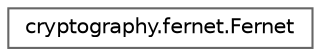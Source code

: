 digraph "Graphical Class Hierarchy"
{
 // LATEX_PDF_SIZE
  bgcolor="transparent";
  edge [fontname=Helvetica,fontsize=10,labelfontname=Helvetica,labelfontsize=10];
  node [fontname=Helvetica,fontsize=10,shape=box,height=0.2,width=0.4];
  rankdir="LR";
  Node0 [id="Node000000",label="cryptography.fernet.Fernet",height=0.2,width=0.4,color="grey40", fillcolor="white", style="filled",URL="$classcryptography_1_1fernet_1_1_fernet.html",tooltip=" "];
}
